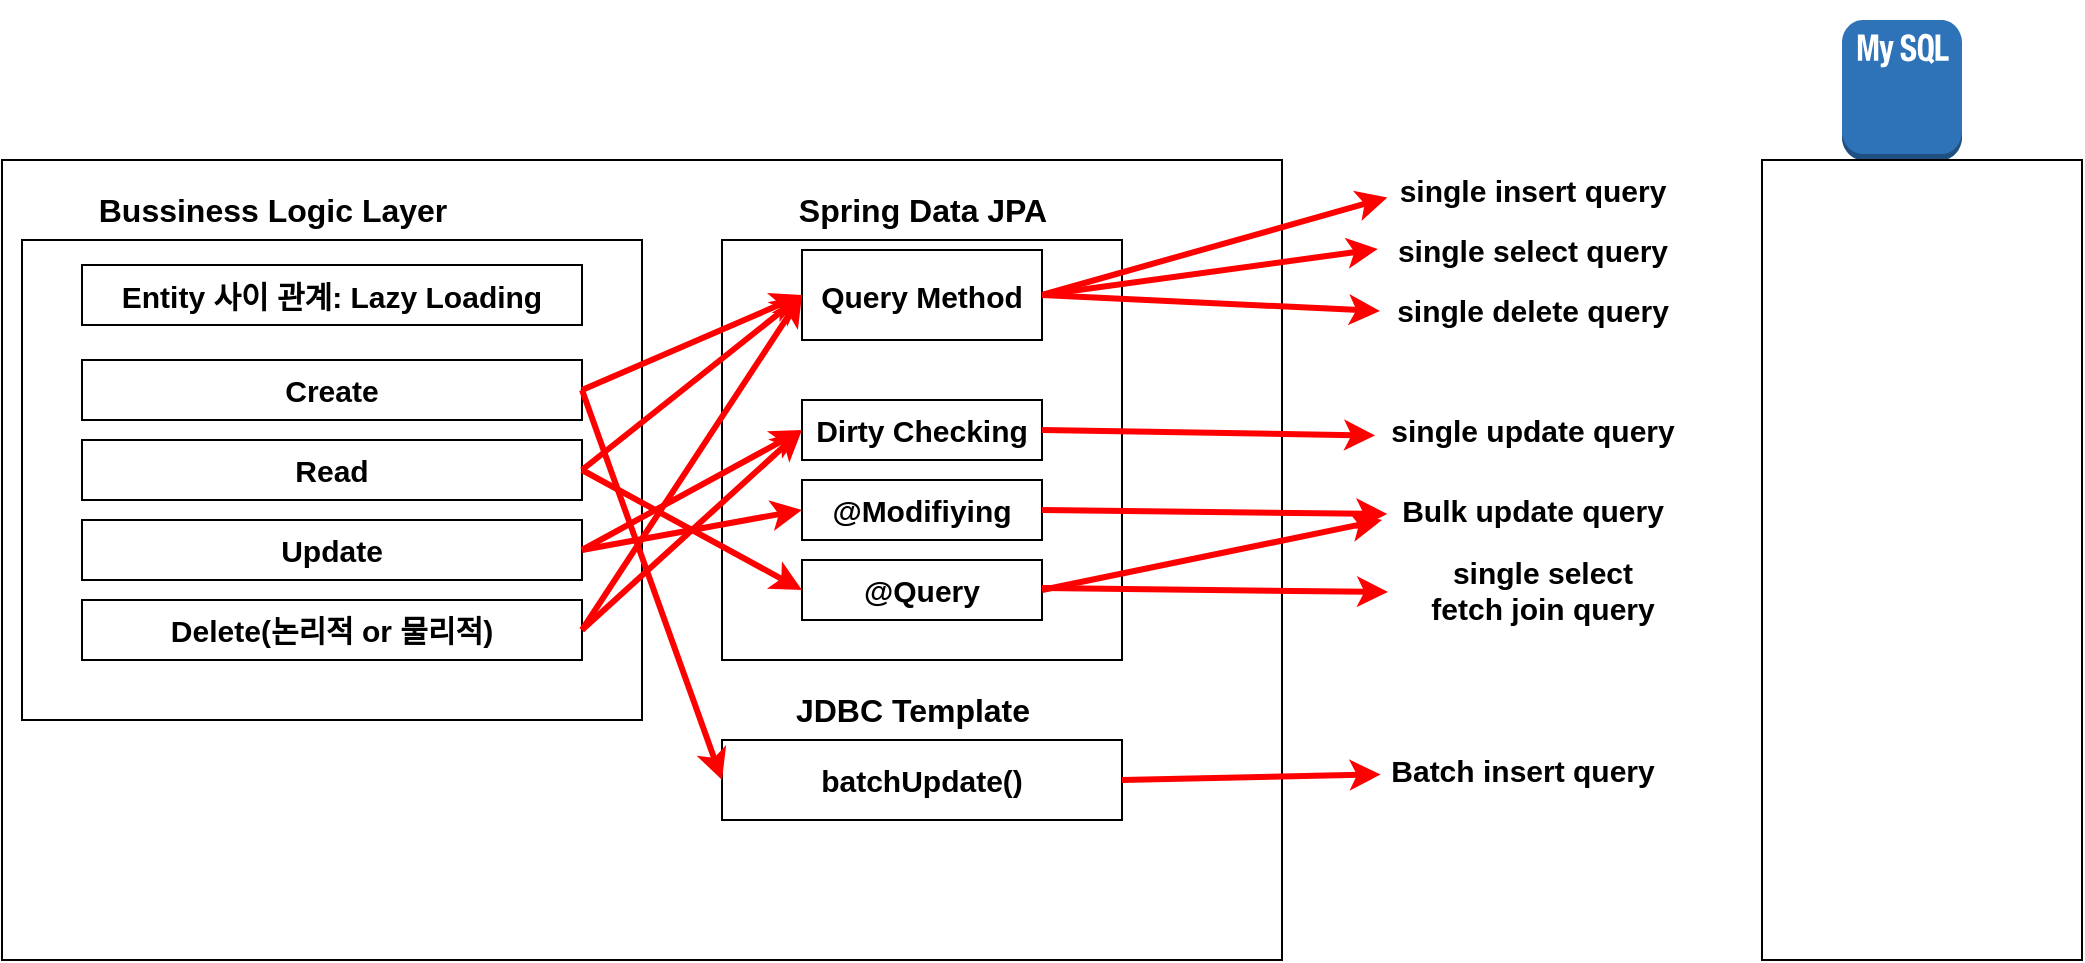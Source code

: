 <mxfile version="24.2.3" type="device">
  <diagram name="Page-1" id="5d7acffa-a066-3a61-03fe-96351882024d">
    <mxGraphModel dx="1050" dy="530" grid="1" gridSize="10" guides="1" tooltips="1" connect="1" arrows="1" fold="1" page="1" pageScale="1" pageWidth="1100" pageHeight="850" background="#ffffff" math="0" shadow="0">
      <root>
        <mxCell id="0" />
        <mxCell id="1" parent="0" />
        <mxCell id="JnftTuMJix3t2wJ7v9Gh-2" value="" style="shape=image;html=1;verticalAlign=top;verticalLabelPosition=bottom;labelBackgroundColor=#ffffff;imageAspect=0;aspect=fixed;image=https://cdn2.iconfinder.com/data/icons/boxicons-logos/24/bxl-spring-boot-128.png" vertex="1" parent="1">
          <mxGeometry x="320" width="80" height="80" as="geometry" />
        </mxCell>
        <mxCell id="JnftTuMJix3t2wJ7v9Gh-3" value="" style="rounded=0;whiteSpace=wrap;html=1;fillColor=none;" vertex="1" parent="1">
          <mxGeometry x="40" y="80" width="640" height="400" as="geometry" />
        </mxCell>
        <mxCell id="JnftTuMJix3t2wJ7v9Gh-4" value="" style="outlineConnect=0;dashed=0;verticalLabelPosition=bottom;verticalAlign=top;align=center;html=1;shape=mxgraph.aws3.mysql_db_instance_2;fillColor=#2E73B8;gradientColor=none;" vertex="1" parent="1">
          <mxGeometry x="960" y="10" width="60" height="70" as="geometry" />
        </mxCell>
        <mxCell id="JnftTuMJix3t2wJ7v9Gh-5" value="" style="rounded=0;whiteSpace=wrap;html=1;fillColor=none;" vertex="1" parent="1">
          <mxGeometry x="50" y="120" width="310" height="240" as="geometry" />
        </mxCell>
        <mxCell id="JnftTuMJix3t2wJ7v9Gh-6" value="&lt;font style=&quot;font-size: 16px;&quot;&gt;&lt;b&gt;Bussiness Logic Layer&lt;/b&gt;&lt;/font&gt;" style="text;html=1;align=center;verticalAlign=middle;resizable=0;points=[];autosize=1;strokeColor=none;fillColor=none;" vertex="1" parent="1">
          <mxGeometry x="75" y="90" width="200" height="30" as="geometry" />
        </mxCell>
        <mxCell id="JnftTuMJix3t2wJ7v9Gh-7" value="&lt;span style=&quot;font-size: 15px;&quot;&gt;&lt;font style=&quot;font-size: 15px;&quot;&gt;single insert query&lt;/font&gt;&lt;/span&gt;" style="text;html=1;align=center;verticalAlign=middle;resizable=0;points=[];autosize=1;strokeColor=none;fillColor=none;fontSize=15;fontStyle=1" vertex="1" parent="1">
          <mxGeometry x="730" y="80" width="150" height="30" as="geometry" />
        </mxCell>
        <mxCell id="JnftTuMJix3t2wJ7v9Gh-8" value="&lt;span style=&quot;font-size: 15px;&quot;&gt;&lt;font style=&quot;font-size: 15px;&quot;&gt;Batch insert query&lt;/font&gt;&lt;/span&gt;" style="text;html=1;align=center;verticalAlign=middle;resizable=0;points=[];autosize=1;strokeColor=none;fillColor=none;fontSize=15;fontStyle=1" vertex="1" parent="1">
          <mxGeometry x="730" y="370" width="140" height="30" as="geometry" />
        </mxCell>
        <mxCell id="JnftTuMJix3t2wJ7v9Gh-9" value="&lt;span style=&quot;font-size: 15px;&quot;&gt;&lt;font style=&quot;font-size: 15px;&quot;&gt;single select query&lt;/font&gt;&lt;/span&gt;" style="text;html=1;align=center;verticalAlign=middle;resizable=0;points=[];autosize=1;strokeColor=none;fillColor=none;fontSize=15;fontStyle=1" vertex="1" parent="1">
          <mxGeometry x="730" y="110" width="150" height="30" as="geometry" />
        </mxCell>
        <mxCell id="JnftTuMJix3t2wJ7v9Gh-10" value="&lt;span style=&quot;font-size: 15px;&quot;&gt;&lt;font style=&quot;font-size: 15px;&quot;&gt;single update query&lt;/font&gt;&lt;/span&gt;" style="text;html=1;align=center;verticalAlign=middle;resizable=0;points=[];autosize=1;strokeColor=none;fillColor=none;fontSize=15;fontStyle=1" vertex="1" parent="1">
          <mxGeometry x="730" y="200" width="150" height="30" as="geometry" />
        </mxCell>
        <mxCell id="JnftTuMJix3t2wJ7v9Gh-11" value="&lt;span style=&quot;font-size: 15px;&quot;&gt;&lt;font style=&quot;font-size: 15px;&quot;&gt;single delete query&lt;/font&gt;&lt;/span&gt;" style="text;html=1;align=center;verticalAlign=middle;resizable=0;points=[];autosize=1;strokeColor=none;fillColor=none;fontSize=15;fontStyle=1" vertex="1" parent="1">
          <mxGeometry x="730" y="140" width="150" height="30" as="geometry" />
        </mxCell>
        <mxCell id="JnftTuMJix3t2wJ7v9Gh-12" value="" style="rounded=0;whiteSpace=wrap;html=1;fillColor=none;" vertex="1" parent="1">
          <mxGeometry x="400" y="120" width="200" height="210" as="geometry" />
        </mxCell>
        <mxCell id="JnftTuMJix3t2wJ7v9Gh-13" value="&lt;font style=&quot;font-size: 16px;&quot;&gt;&lt;b&gt;Spring Data JPA&lt;/b&gt;&lt;/font&gt;" style="text;html=1;align=center;verticalAlign=middle;resizable=0;points=[];autosize=1;strokeColor=none;fillColor=none;" vertex="1" parent="1">
          <mxGeometry x="425" y="90" width="150" height="30" as="geometry" />
        </mxCell>
        <mxCell id="JnftTuMJix3t2wJ7v9Gh-14" value="" style="curved=1;endArrow=classic;html=1;rounded=0;entryX=0.018;entryY=0.624;entryDx=0;entryDy=0;entryPerimeter=0;exitX=1;exitY=0.5;exitDx=0;exitDy=0;strokeColor=#FF0000;strokeWidth=3;" edge="1" parent="1" source="JnftTuMJix3t2wJ7v9Gh-16" target="JnftTuMJix3t2wJ7v9Gh-7">
          <mxGeometry width="50" height="50" relative="1" as="geometry">
            <mxPoint x="560" y="185" as="sourcePoint" />
            <mxPoint x="600" y="200" as="targetPoint" />
            <Array as="points" />
          </mxGeometry>
        </mxCell>
        <mxCell id="JnftTuMJix3t2wJ7v9Gh-16" value="&lt;b&gt;&lt;font style=&quot;font-size: 15px;&quot;&gt;Query Method&lt;/font&gt;&lt;/b&gt;" style="text;html=1;align=center;verticalAlign=middle;whiteSpace=wrap;rounded=0;strokeColor=default;" vertex="1" parent="1">
          <mxGeometry x="440" y="125" width="120" height="45" as="geometry" />
        </mxCell>
        <mxCell id="JnftTuMJix3t2wJ7v9Gh-17" value="" style="curved=1;endArrow=classic;html=1;rounded=0;entryX=-0.014;entryY=0.482;entryDx=0;entryDy=0;entryPerimeter=0;exitX=1;exitY=0.5;exitDx=0;exitDy=0;strokeColor=#FF0000;strokeWidth=3;" edge="1" parent="1" source="JnftTuMJix3t2wJ7v9Gh-16" target="JnftTuMJix3t2wJ7v9Gh-9">
          <mxGeometry width="50" height="50" relative="1" as="geometry">
            <mxPoint x="570" y="195" as="sourcePoint" />
            <mxPoint x="733" y="159" as="targetPoint" />
            <Array as="points" />
          </mxGeometry>
        </mxCell>
        <mxCell id="JnftTuMJix3t2wJ7v9Gh-18" value="&lt;b&gt;&lt;font style=&quot;font-size: 15px;&quot;&gt;Dirty Checking&lt;/font&gt;&lt;/b&gt;" style="text;html=1;align=center;verticalAlign=middle;whiteSpace=wrap;rounded=0;strokeColor=default;" vertex="1" parent="1">
          <mxGeometry x="440" y="200" width="120" height="30" as="geometry" />
        </mxCell>
        <mxCell id="JnftTuMJix3t2wJ7v9Gh-19" value="" style="curved=1;endArrow=classic;html=1;rounded=0;entryX=-0.023;entryY=0.592;entryDx=0;entryDy=0;entryPerimeter=0;exitX=1;exitY=0.5;exitDx=0;exitDy=0;strokeColor=#FF0000;strokeWidth=3;" edge="1" parent="1" source="JnftTuMJix3t2wJ7v9Gh-18" target="JnftTuMJix3t2wJ7v9Gh-10">
          <mxGeometry width="50" height="50" relative="1" as="geometry">
            <mxPoint x="570" y="195" as="sourcePoint" />
            <mxPoint x="733" y="159" as="targetPoint" />
            <Array as="points" />
          </mxGeometry>
        </mxCell>
        <mxCell id="JnftTuMJix3t2wJ7v9Gh-20" value="" style="curved=1;endArrow=classic;html=1;rounded=0;entryX=-0.007;entryY=0.518;entryDx=0;entryDy=0;entryPerimeter=0;exitX=1;exitY=0.5;exitDx=0;exitDy=0;strokeColor=#FF0000;strokeWidth=3;" edge="1" parent="1" source="JnftTuMJix3t2wJ7v9Gh-16" target="JnftTuMJix3t2wJ7v9Gh-11">
          <mxGeometry width="50" height="50" relative="1" as="geometry">
            <mxPoint x="560" y="190" as="sourcePoint" />
            <mxPoint x="733" y="169" as="targetPoint" />
            <Array as="points" />
          </mxGeometry>
        </mxCell>
        <mxCell id="JnftTuMJix3t2wJ7v9Gh-21" value="&lt;span style=&quot;font-size: 15px;&quot;&gt;&lt;font style=&quot;font-size: 15px;&quot;&gt;Bulk update query&lt;/font&gt;&lt;/span&gt;" style="text;html=1;align=center;verticalAlign=middle;resizable=0;points=[];autosize=1;strokeColor=none;fillColor=none;fontSize=15;fontStyle=1" vertex="1" parent="1">
          <mxGeometry x="735" y="240" width="140" height="30" as="geometry" />
        </mxCell>
        <mxCell id="JnftTuMJix3t2wJ7v9Gh-22" value="&lt;font style=&quot;font-size: 15px;&quot;&gt;&lt;b&gt;batchUpdate()&lt;/b&gt;&lt;/font&gt;" style="rounded=0;whiteSpace=wrap;html=1;fillColor=none;" vertex="1" parent="1">
          <mxGeometry x="400" y="370" width="200" height="40" as="geometry" />
        </mxCell>
        <mxCell id="JnftTuMJix3t2wJ7v9Gh-23" value="&lt;font style=&quot;font-size: 16px;&quot;&gt;&lt;b&gt;JDBC Template&lt;/b&gt;&lt;/font&gt;" style="text;html=1;align=center;verticalAlign=middle;resizable=0;points=[];autosize=1;strokeColor=none;fillColor=none;" vertex="1" parent="1">
          <mxGeometry x="425" y="340" width="140" height="30" as="geometry" />
        </mxCell>
        <mxCell id="JnftTuMJix3t2wJ7v9Gh-24" value="" style="rounded=0;whiteSpace=wrap;html=1;fillColor=none;" vertex="1" parent="1">
          <mxGeometry x="920" y="80" width="160" height="400" as="geometry" />
        </mxCell>
        <mxCell id="JnftTuMJix3t2wJ7v9Gh-25" value="" style="curved=1;endArrow=classic;html=1;rounded=0;entryX=-0.005;entryY=0.573;entryDx=0;entryDy=0;entryPerimeter=0;exitX=1;exitY=0.5;exitDx=0;exitDy=0;strokeColor=#FF0000;strokeWidth=3;" edge="1" parent="1" source="JnftTuMJix3t2wJ7v9Gh-22" target="JnftTuMJix3t2wJ7v9Gh-8">
          <mxGeometry width="50" height="50" relative="1" as="geometry">
            <mxPoint x="570" y="205" as="sourcePoint" />
            <mxPoint x="736" y="198" as="targetPoint" />
            <Array as="points" />
          </mxGeometry>
        </mxCell>
        <mxCell id="JnftTuMJix3t2wJ7v9Gh-31" value="&lt;b&gt;&lt;font style=&quot;font-size: 15px;&quot;&gt;Entity 사이 관계: Lazy Loading&lt;/font&gt;&lt;/b&gt;" style="text;html=1;align=center;verticalAlign=middle;whiteSpace=wrap;rounded=0;strokeColor=default;" vertex="1" parent="1">
          <mxGeometry x="80" y="132.5" width="250" height="30" as="geometry" />
        </mxCell>
        <mxCell id="JnftTuMJix3t2wJ7v9Gh-33" value="&lt;span style=&quot;font-size: 15px;&quot;&gt;&lt;b&gt;Create&lt;/b&gt;&lt;/span&gt;" style="text;html=1;align=center;verticalAlign=middle;whiteSpace=wrap;rounded=0;strokeColor=default;" vertex="1" parent="1">
          <mxGeometry x="80" y="180" width="250" height="30" as="geometry" />
        </mxCell>
        <mxCell id="JnftTuMJix3t2wJ7v9Gh-35" value="&lt;span style=&quot;font-size: 15px;&quot;&gt;&lt;b&gt;@Modifiying&lt;/b&gt;&lt;/span&gt;" style="text;html=1;align=center;verticalAlign=middle;whiteSpace=wrap;rounded=0;strokeColor=default;" vertex="1" parent="1">
          <mxGeometry x="440" y="240" width="120" height="30" as="geometry" />
        </mxCell>
        <mxCell id="JnftTuMJix3t2wJ7v9Gh-36" value="" style="curved=1;endArrow=classic;html=1;rounded=0;entryX=-0.017;entryY=0.567;entryDx=0;entryDy=0;entryPerimeter=0;exitX=1;exitY=0.5;exitDx=0;exitDy=0;strokeColor=#FF0000;strokeWidth=3;" edge="1" parent="1" source="JnftTuMJix3t2wJ7v9Gh-35" target="JnftTuMJix3t2wJ7v9Gh-21">
          <mxGeometry width="50" height="50" relative="1" as="geometry">
            <mxPoint x="570" y="225" as="sourcePoint" />
            <mxPoint x="737" y="228" as="targetPoint" />
            <Array as="points" />
          </mxGeometry>
        </mxCell>
        <mxCell id="JnftTuMJix3t2wJ7v9Gh-37" value="&lt;span style=&quot;font-size: 15px;&quot;&gt;&lt;b&gt;@Query&lt;/b&gt;&lt;/span&gt;" style="text;html=1;align=center;verticalAlign=middle;whiteSpace=wrap;rounded=0;strokeColor=default;" vertex="1" parent="1">
          <mxGeometry x="440" y="280" width="120" height="30" as="geometry" />
        </mxCell>
        <mxCell id="JnftTuMJix3t2wJ7v9Gh-38" value="" style="curved=1;endArrow=classic;html=1;rounded=0;entryX=-0.017;entryY=0.567;entryDx=0;entryDy=0;entryPerimeter=0;exitX=1;exitY=0.5;exitDx=0;exitDy=0;strokeColor=#FF0000;strokeWidth=3;" edge="1" parent="1">
          <mxGeometry width="50" height="50" relative="1" as="geometry">
            <mxPoint x="560" y="294" as="sourcePoint" />
            <mxPoint x="733" y="296" as="targetPoint" />
            <Array as="points" />
          </mxGeometry>
        </mxCell>
        <mxCell id="JnftTuMJix3t2wJ7v9Gh-39" value="&lt;span style=&quot;font-size: 15px;&quot;&gt;&lt;font style=&quot;font-size: 15px;&quot;&gt;single select&lt;/font&gt;&lt;/span&gt;&lt;div&gt;&lt;span style=&quot;font-size: 15px;&quot;&gt;&lt;font style=&quot;font-size: 15px;&quot;&gt;fetch join query&lt;/font&gt;&lt;/span&gt;&lt;/div&gt;" style="text;html=1;align=center;verticalAlign=middle;resizable=0;points=[];autosize=1;strokeColor=none;fillColor=none;fontSize=15;fontStyle=1" vertex="1" parent="1">
          <mxGeometry x="745" y="270" width="130" height="50" as="geometry" />
        </mxCell>
        <mxCell id="JnftTuMJix3t2wJ7v9Gh-40" value="" style="curved=1;endArrow=classic;html=1;rounded=0;exitX=1;exitY=0.5;exitDx=0;exitDy=0;strokeColor=#FF0000;strokeWidth=3;" edge="1" parent="1" source="JnftTuMJix3t2wJ7v9Gh-37">
          <mxGeometry width="50" height="50" relative="1" as="geometry">
            <mxPoint x="570" y="304" as="sourcePoint" />
            <mxPoint x="730" y="260" as="targetPoint" />
            <Array as="points" />
          </mxGeometry>
        </mxCell>
        <mxCell id="JnftTuMJix3t2wJ7v9Gh-41" value="&lt;span style=&quot;font-size: 15px;&quot;&gt;&lt;b&gt;Read&lt;/b&gt;&lt;/span&gt;" style="text;html=1;align=center;verticalAlign=middle;whiteSpace=wrap;rounded=0;strokeColor=default;" vertex="1" parent="1">
          <mxGeometry x="80" y="220" width="250" height="30" as="geometry" />
        </mxCell>
        <mxCell id="JnftTuMJix3t2wJ7v9Gh-42" value="&lt;span style=&quot;font-size: 15px;&quot;&gt;&lt;b&gt;Update&lt;/b&gt;&lt;/span&gt;" style="text;html=1;align=center;verticalAlign=middle;whiteSpace=wrap;rounded=0;strokeColor=default;" vertex="1" parent="1">
          <mxGeometry x="80" y="260" width="250" height="30" as="geometry" />
        </mxCell>
        <mxCell id="JnftTuMJix3t2wJ7v9Gh-43" value="&lt;span style=&quot;font-size: 15px;&quot;&gt;&lt;b&gt;Delete(논리적 or 물리적)&lt;/b&gt;&lt;/span&gt;" style="text;html=1;align=center;verticalAlign=middle;whiteSpace=wrap;rounded=0;strokeColor=default;" vertex="1" parent="1">
          <mxGeometry x="80" y="300" width="250" height="30" as="geometry" />
        </mxCell>
        <mxCell id="JnftTuMJix3t2wJ7v9Gh-44" value="" style="curved=1;endArrow=classic;html=1;rounded=0;entryX=0;entryY=0.5;entryDx=0;entryDy=0;exitX=1;exitY=0.5;exitDx=0;exitDy=0;strokeColor=#FF0000;strokeWidth=3;" edge="1" parent="1" source="JnftTuMJix3t2wJ7v9Gh-33" target="JnftTuMJix3t2wJ7v9Gh-16">
          <mxGeometry width="50" height="50" relative="1" as="geometry">
            <mxPoint x="570" y="158" as="sourcePoint" />
            <mxPoint x="743" y="109" as="targetPoint" />
            <Array as="points" />
          </mxGeometry>
        </mxCell>
        <mxCell id="JnftTuMJix3t2wJ7v9Gh-45" value="" style="curved=1;endArrow=classic;html=1;rounded=0;exitX=1;exitY=0.5;exitDx=0;exitDy=0;strokeColor=#FF0000;strokeWidth=3;entryX=0;entryY=0.5;entryDx=0;entryDy=0;" edge="1" parent="1" source="JnftTuMJix3t2wJ7v9Gh-41" target="JnftTuMJix3t2wJ7v9Gh-16">
          <mxGeometry width="50" height="50" relative="1" as="geometry">
            <mxPoint x="340" y="205" as="sourcePoint" />
            <mxPoint x="450" y="158" as="targetPoint" />
            <Array as="points" />
          </mxGeometry>
        </mxCell>
        <mxCell id="JnftTuMJix3t2wJ7v9Gh-46" value="" style="curved=1;endArrow=classic;html=1;rounded=0;entryX=0;entryY=0.5;entryDx=0;entryDy=0;exitX=1;exitY=0.5;exitDx=0;exitDy=0;strokeColor=#FF0000;strokeWidth=3;" edge="1" parent="1" source="JnftTuMJix3t2wJ7v9Gh-41" target="JnftTuMJix3t2wJ7v9Gh-37">
          <mxGeometry width="50" height="50" relative="1" as="geometry">
            <mxPoint x="340" y="245" as="sourcePoint" />
            <mxPoint x="450" y="169" as="targetPoint" />
            <Array as="points" />
          </mxGeometry>
        </mxCell>
        <mxCell id="JnftTuMJix3t2wJ7v9Gh-47" value="" style="curved=1;endArrow=classic;html=1;rounded=0;entryX=0;entryY=0.5;entryDx=0;entryDy=0;strokeColor=#FF0000;strokeWidth=3;exitX=1;exitY=0.5;exitDx=0;exitDy=0;" edge="1" parent="1" source="JnftTuMJix3t2wJ7v9Gh-33" target="JnftTuMJix3t2wJ7v9Gh-22">
          <mxGeometry width="50" height="50" relative="1" as="geometry">
            <mxPoint x="330" y="190" as="sourcePoint" />
            <mxPoint x="450" y="158" as="targetPoint" />
            <Array as="points" />
          </mxGeometry>
        </mxCell>
        <mxCell id="JnftTuMJix3t2wJ7v9Gh-48" value="" style="curved=1;endArrow=classic;html=1;rounded=0;entryX=0;entryY=0.5;entryDx=0;entryDy=0;exitX=1;exitY=0.5;exitDx=0;exitDy=0;strokeColor=#FF0000;strokeWidth=3;" edge="1" parent="1" source="JnftTuMJix3t2wJ7v9Gh-42" target="JnftTuMJix3t2wJ7v9Gh-18">
          <mxGeometry width="50" height="50" relative="1" as="geometry">
            <mxPoint x="340" y="245" as="sourcePoint" />
            <mxPoint x="450" y="305" as="targetPoint" />
            <Array as="points" />
          </mxGeometry>
        </mxCell>
        <mxCell id="JnftTuMJix3t2wJ7v9Gh-49" value="" style="curved=1;endArrow=classic;html=1;rounded=0;entryX=0;entryY=0.5;entryDx=0;entryDy=0;exitX=1;exitY=0.5;exitDx=0;exitDy=0;strokeColor=#FF0000;strokeWidth=3;" edge="1" parent="1" source="JnftTuMJix3t2wJ7v9Gh-42" target="JnftTuMJix3t2wJ7v9Gh-35">
          <mxGeometry width="50" height="50" relative="1" as="geometry">
            <mxPoint x="340" y="285" as="sourcePoint" />
            <mxPoint x="450" y="225" as="targetPoint" />
            <Array as="points" />
          </mxGeometry>
        </mxCell>
        <mxCell id="JnftTuMJix3t2wJ7v9Gh-50" value="" style="curved=1;endArrow=classic;html=1;rounded=0;entryX=0;entryY=0.5;entryDx=0;entryDy=0;exitX=1;exitY=0.5;exitDx=0;exitDy=0;strokeColor=#FF0000;strokeWidth=3;" edge="1" parent="1" source="JnftTuMJix3t2wJ7v9Gh-43" target="JnftTuMJix3t2wJ7v9Gh-16">
          <mxGeometry width="50" height="50" relative="1" as="geometry">
            <mxPoint x="340" y="285" as="sourcePoint" />
            <mxPoint x="450" y="265" as="targetPoint" />
            <Array as="points" />
          </mxGeometry>
        </mxCell>
        <mxCell id="JnftTuMJix3t2wJ7v9Gh-51" value="" style="curved=1;endArrow=classic;html=1;rounded=0;entryX=0;entryY=0.5;entryDx=0;entryDy=0;exitX=1;exitY=0.5;exitDx=0;exitDy=0;strokeColor=#FF0000;strokeWidth=3;" edge="1" parent="1" source="JnftTuMJix3t2wJ7v9Gh-43" target="JnftTuMJix3t2wJ7v9Gh-18">
          <mxGeometry width="50" height="50" relative="1" as="geometry">
            <mxPoint x="340" y="325" as="sourcePoint" />
            <mxPoint x="450" y="158" as="targetPoint" />
            <Array as="points" />
          </mxGeometry>
        </mxCell>
      </root>
    </mxGraphModel>
  </diagram>
</mxfile>
